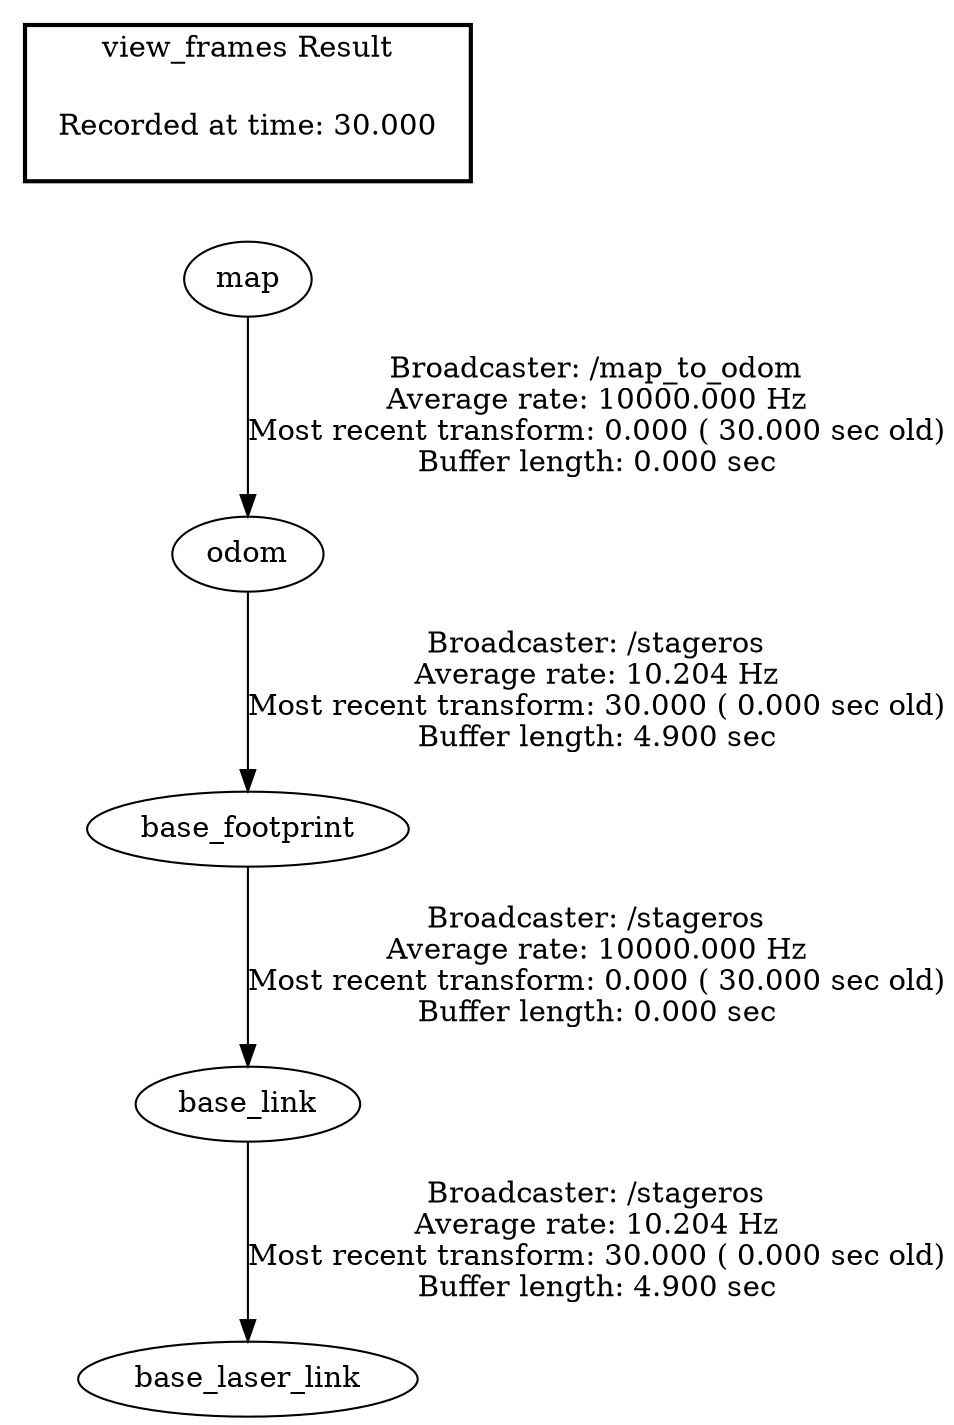 digraph G {
"map" -> "odom"[label="Broadcaster: /map_to_odom\nAverage rate: 10000.000 Hz\nMost recent transform: 0.000 ( 30.000 sec old)\nBuffer length: 0.000 sec\n"];
"base_footprint" -> "base_link"[label="Broadcaster: /stageros\nAverage rate: 10000.000 Hz\nMost recent transform: 0.000 ( 30.000 sec old)\nBuffer length: 0.000 sec\n"];
"base_link" -> "base_laser_link"[label="Broadcaster: /stageros\nAverage rate: 10.204 Hz\nMost recent transform: 30.000 ( 0.000 sec old)\nBuffer length: 4.900 sec\n"];
"odom" -> "base_footprint"[label="Broadcaster: /stageros\nAverage rate: 10.204 Hz\nMost recent transform: 30.000 ( 0.000 sec old)\nBuffer length: 4.900 sec\n"];
edge [style=invis];
 subgraph cluster_legend { style=bold; color=black; label ="view_frames Result";
"Recorded at time: 30.000"[ shape=plaintext ] ;
 }->"map";
}
